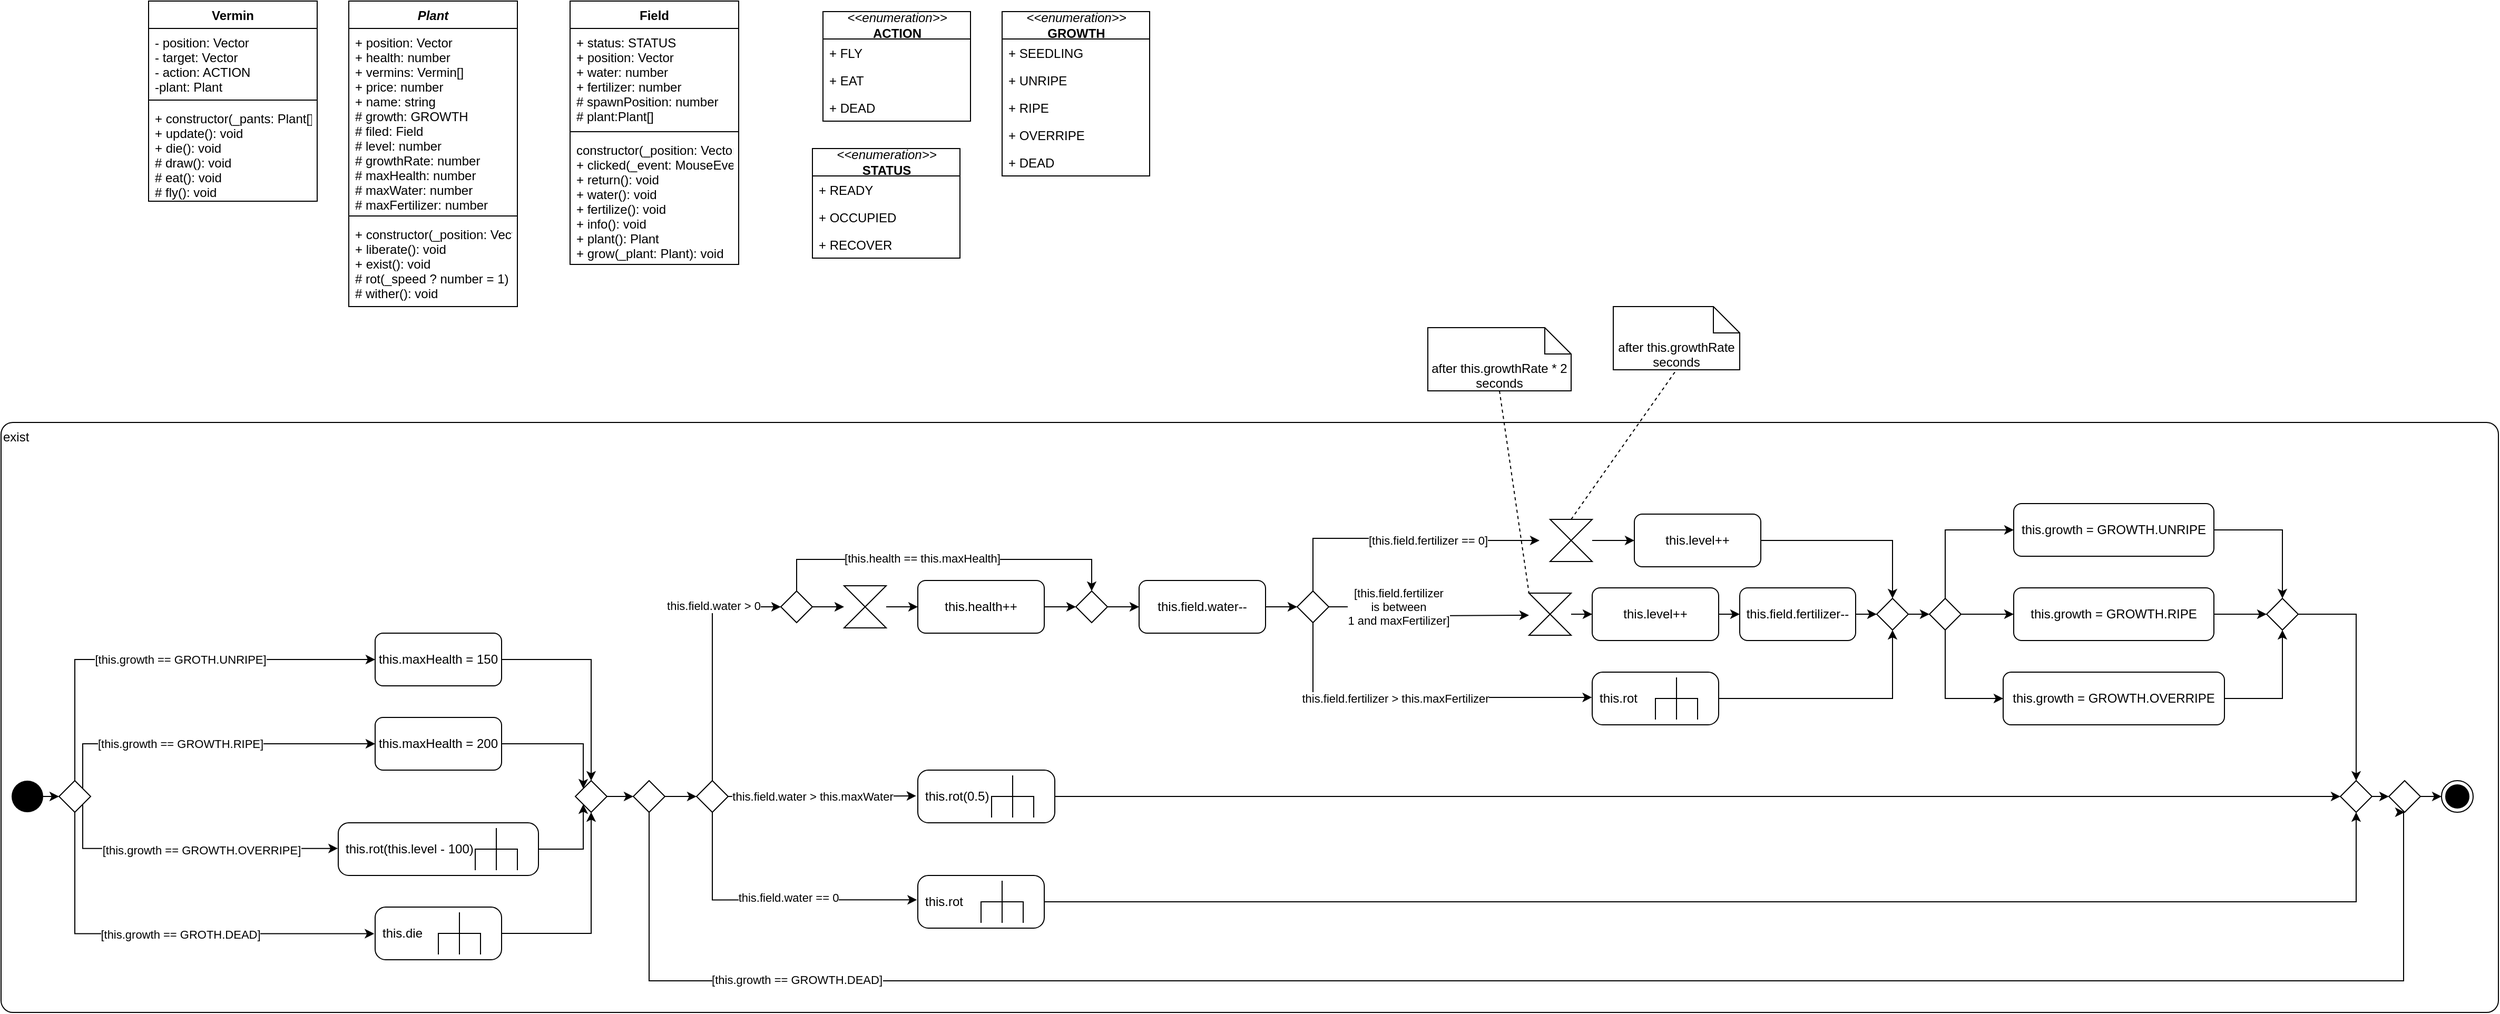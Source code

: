 <mxfile version="20.0.4" type="github">
  <diagram id="IOWlBg4PVeYaBK9nSRcO" name="Page-1">
    <mxGraphModel dx="1729" dy="970" grid="1" gridSize="10" guides="1" tooltips="1" connect="1" arrows="1" fold="1" page="1" pageScale="1" pageWidth="1169" pageHeight="1654" math="0" shadow="0">
      <root>
        <mxCell id="0" />
        <mxCell id="1" parent="0" />
        <mxCell id="FBg79oT1Klj4Wz8EOWci-1" value="Vermin" style="swimlane;fontStyle=1;align=center;verticalAlign=top;childLayout=stackLayout;horizontal=1;startSize=26;horizontalStack=0;resizeParent=1;resizeParentMax=0;resizeLast=0;collapsible=1;marginBottom=0;" vertex="1" parent="1">
          <mxGeometry x="170" y="220" width="160" height="190" as="geometry" />
        </mxCell>
        <mxCell id="FBg79oT1Klj4Wz8EOWci-2" value="- position: Vector&#xa;- target: Vector&#xa;- action: ACTION&#xa;-plant: Plant" style="text;strokeColor=none;fillColor=none;align=left;verticalAlign=top;spacingLeft=4;spacingRight=4;overflow=hidden;rotatable=0;points=[[0,0.5],[1,0.5]];portConstraint=eastwest;" vertex="1" parent="FBg79oT1Klj4Wz8EOWci-1">
          <mxGeometry y="26" width="160" height="64" as="geometry" />
        </mxCell>
        <mxCell id="FBg79oT1Klj4Wz8EOWci-3" value="" style="line;strokeWidth=1;fillColor=none;align=left;verticalAlign=middle;spacingTop=-1;spacingLeft=3;spacingRight=3;rotatable=0;labelPosition=right;points=[];portConstraint=eastwest;" vertex="1" parent="FBg79oT1Klj4Wz8EOWci-1">
          <mxGeometry y="90" width="160" height="8" as="geometry" />
        </mxCell>
        <mxCell id="FBg79oT1Klj4Wz8EOWci-4" value="+ constructor(_pants: Plant[])&#xa;+ update(): void&#xa;+ die(): void&#xa;# draw(): void&#xa;# eat(): void&#xa;# fly(): void" style="text;strokeColor=none;fillColor=none;align=left;verticalAlign=top;spacingLeft=4;spacingRight=4;overflow=hidden;rotatable=0;points=[[0,0.5],[1,0.5]];portConstraint=eastwest;" vertex="1" parent="FBg79oT1Klj4Wz8EOWci-1">
          <mxGeometry y="98" width="160" height="92" as="geometry" />
        </mxCell>
        <mxCell id="FBg79oT1Klj4Wz8EOWci-5" value="Plant" style="swimlane;fontStyle=3;align=center;verticalAlign=top;childLayout=stackLayout;horizontal=1;startSize=26;horizontalStack=0;resizeParent=1;resizeParentMax=0;resizeLast=0;collapsible=1;marginBottom=0;" vertex="1" parent="1">
          <mxGeometry x="360" y="220" width="160" height="290" as="geometry" />
        </mxCell>
        <mxCell id="FBg79oT1Klj4Wz8EOWci-6" value="+ position: Vector&#xa;+ health: number&#xa;+ vermins: Vermin[]&#xa;+ price: number&#xa;+ name: string&#xa;# growth: GROWTH&#xa;# filed: Field&#xa;# level: number&#xa;# growthRate: number&#xa;# maxHealth: number&#xa;# maxWater: number&#xa;# maxFertilizer: number" style="text;strokeColor=none;fillColor=none;align=left;verticalAlign=top;spacingLeft=4;spacingRight=4;overflow=hidden;rotatable=0;points=[[0,0.5],[1,0.5]];portConstraint=eastwest;" vertex="1" parent="FBg79oT1Klj4Wz8EOWci-5">
          <mxGeometry y="26" width="160" height="174" as="geometry" />
        </mxCell>
        <mxCell id="FBg79oT1Klj4Wz8EOWci-7" value="" style="line;strokeWidth=1;fillColor=none;align=left;verticalAlign=middle;spacingTop=-1;spacingLeft=3;spacingRight=3;rotatable=0;labelPosition=right;points=[];portConstraint=eastwest;" vertex="1" parent="FBg79oT1Klj4Wz8EOWci-5">
          <mxGeometry y="200" width="160" height="8" as="geometry" />
        </mxCell>
        <mxCell id="FBg79oT1Klj4Wz8EOWci-8" value="+ constructor(_position: Vector)&#xa;+ liberate(): void&#xa;+ exist(): void&#xa;# rot(_speed ? number = 1)&#xa;# wither(): void" style="text;strokeColor=none;fillColor=none;align=left;verticalAlign=top;spacingLeft=4;spacingRight=4;overflow=hidden;rotatable=0;points=[[0,0.5],[1,0.5]];portConstraint=eastwest;" vertex="1" parent="FBg79oT1Klj4Wz8EOWci-5">
          <mxGeometry y="208" width="160" height="82" as="geometry" />
        </mxCell>
        <mxCell id="FBg79oT1Klj4Wz8EOWci-9" value="Field" style="swimlane;fontStyle=1;align=center;verticalAlign=top;childLayout=stackLayout;horizontal=1;startSize=26;horizontalStack=0;resizeParent=1;resizeParentMax=0;resizeLast=0;collapsible=1;marginBottom=0;" vertex="1" parent="1">
          <mxGeometry x="570" y="220" width="160" height="250" as="geometry" />
        </mxCell>
        <mxCell id="FBg79oT1Klj4Wz8EOWci-10" value="+ status: STATUS&#xa;+ position: Vector&#xa;+ water: number&#xa;+ fertilizer: number&#xa;# spawnPosition: number&#xa;# plant:Plant[]" style="text;strokeColor=none;fillColor=none;align=left;verticalAlign=top;spacingLeft=4;spacingRight=4;overflow=hidden;rotatable=0;points=[[0,0.5],[1,0.5]];portConstraint=eastwest;" vertex="1" parent="FBg79oT1Klj4Wz8EOWci-9">
          <mxGeometry y="26" width="160" height="94" as="geometry" />
        </mxCell>
        <mxCell id="FBg79oT1Klj4Wz8EOWci-11" value="" style="line;strokeWidth=1;fillColor=none;align=left;verticalAlign=middle;spacingTop=-1;spacingLeft=3;spacingRight=3;rotatable=0;labelPosition=right;points=[];portConstraint=eastwest;" vertex="1" parent="FBg79oT1Klj4Wz8EOWci-9">
          <mxGeometry y="120" width="160" height="8" as="geometry" />
        </mxCell>
        <mxCell id="FBg79oT1Klj4Wz8EOWci-12" value="constructor(_position: Vector)&#xa;+ clicked(_event: MouseEvent)&#xa;+ return(): void&#xa;+ water(): void&#xa;+ fertilize(): void&#xa;+ info(): void&#xa;+ plant(): Plant&#xa;+ grow(_plant: Plant): void" style="text;strokeColor=none;fillColor=none;align=left;verticalAlign=top;spacingLeft=4;spacingRight=4;overflow=hidden;rotatable=0;points=[[0,0.5],[1,0.5]];portConstraint=eastwest;" vertex="1" parent="FBg79oT1Klj4Wz8EOWci-9">
          <mxGeometry y="128" width="160" height="122" as="geometry" />
        </mxCell>
        <mxCell id="FBg79oT1Klj4Wz8EOWci-13" value="&lt;i&gt;&amp;lt;&amp;lt;enumeration&amp;gt;&amp;gt;&lt;/i&gt;&lt;br&gt;&lt;b&gt;ACTION&lt;/b&gt;" style="swimlane;fontStyle=0;childLayout=stackLayout;horizontal=1;startSize=26;fillColor=none;horizontalStack=0;resizeParent=1;resizeParentMax=0;resizeLast=0;collapsible=1;marginBottom=0;html=1;" vertex="1" parent="1">
          <mxGeometry x="810" y="230" width="140" height="104" as="geometry" />
        </mxCell>
        <mxCell id="FBg79oT1Klj4Wz8EOWci-14" value="+ FLY" style="text;strokeColor=none;fillColor=none;align=left;verticalAlign=top;spacingLeft=4;spacingRight=4;overflow=hidden;rotatable=0;points=[[0,0.5],[1,0.5]];portConstraint=eastwest;" vertex="1" parent="FBg79oT1Klj4Wz8EOWci-13">
          <mxGeometry y="26" width="140" height="26" as="geometry" />
        </mxCell>
        <mxCell id="FBg79oT1Klj4Wz8EOWci-15" value="+ EAT" style="text;strokeColor=none;fillColor=none;align=left;verticalAlign=top;spacingLeft=4;spacingRight=4;overflow=hidden;rotatable=0;points=[[0,0.5],[1,0.5]];portConstraint=eastwest;" vertex="1" parent="FBg79oT1Klj4Wz8EOWci-13">
          <mxGeometry y="52" width="140" height="26" as="geometry" />
        </mxCell>
        <mxCell id="FBg79oT1Klj4Wz8EOWci-16" value="+ DEAD" style="text;strokeColor=none;fillColor=none;align=left;verticalAlign=top;spacingLeft=4;spacingRight=4;overflow=hidden;rotatable=0;points=[[0,0.5],[1,0.5]];portConstraint=eastwest;" vertex="1" parent="FBg79oT1Klj4Wz8EOWci-13">
          <mxGeometry y="78" width="140" height="26" as="geometry" />
        </mxCell>
        <mxCell id="FBg79oT1Klj4Wz8EOWci-17" value="&lt;i&gt;&amp;lt;&amp;lt;enumeration&amp;gt;&amp;gt;&lt;/i&gt;&lt;br&gt;&lt;b&gt;STATUS&lt;/b&gt;" style="swimlane;fontStyle=0;childLayout=stackLayout;horizontal=1;startSize=26;fillColor=none;horizontalStack=0;resizeParent=1;resizeParentMax=0;resizeLast=0;collapsible=1;marginBottom=0;html=1;" vertex="1" parent="1">
          <mxGeometry x="800" y="360" width="140" height="104" as="geometry" />
        </mxCell>
        <mxCell id="FBg79oT1Klj4Wz8EOWci-18" value="+ READY" style="text;strokeColor=none;fillColor=none;align=left;verticalAlign=top;spacingLeft=4;spacingRight=4;overflow=hidden;rotatable=0;points=[[0,0.5],[1,0.5]];portConstraint=eastwest;" vertex="1" parent="FBg79oT1Klj4Wz8EOWci-17">
          <mxGeometry y="26" width="140" height="26" as="geometry" />
        </mxCell>
        <mxCell id="FBg79oT1Klj4Wz8EOWci-19" value="+ OCCUPIED" style="text;strokeColor=none;fillColor=none;align=left;verticalAlign=top;spacingLeft=4;spacingRight=4;overflow=hidden;rotatable=0;points=[[0,0.5],[1,0.5]];portConstraint=eastwest;" vertex="1" parent="FBg79oT1Klj4Wz8EOWci-17">
          <mxGeometry y="52" width="140" height="26" as="geometry" />
        </mxCell>
        <mxCell id="FBg79oT1Klj4Wz8EOWci-20" value="+ RECOVER" style="text;strokeColor=none;fillColor=none;align=left;verticalAlign=top;spacingLeft=4;spacingRight=4;overflow=hidden;rotatable=0;points=[[0,0.5],[1,0.5]];portConstraint=eastwest;" vertex="1" parent="FBg79oT1Klj4Wz8EOWci-17">
          <mxGeometry y="78" width="140" height="26" as="geometry" />
        </mxCell>
        <mxCell id="FBg79oT1Klj4Wz8EOWci-21" value="&lt;i&gt;&amp;lt;&amp;lt;enumeration&amp;gt;&amp;gt;&lt;/i&gt;&lt;br&gt;&lt;b&gt;GROWTH&lt;/b&gt;" style="swimlane;fontStyle=0;childLayout=stackLayout;horizontal=1;startSize=26;fillColor=none;horizontalStack=0;resizeParent=1;resizeParentMax=0;resizeLast=0;collapsible=1;marginBottom=0;html=1;" vertex="1" parent="1">
          <mxGeometry x="980" y="230" width="140" height="156" as="geometry" />
        </mxCell>
        <mxCell id="FBg79oT1Klj4Wz8EOWci-22" value="+ SEEDLING" style="text;strokeColor=none;fillColor=none;align=left;verticalAlign=top;spacingLeft=4;spacingRight=4;overflow=hidden;rotatable=0;points=[[0,0.5],[1,0.5]];portConstraint=eastwest;" vertex="1" parent="FBg79oT1Klj4Wz8EOWci-21">
          <mxGeometry y="26" width="140" height="26" as="geometry" />
        </mxCell>
        <mxCell id="FBg79oT1Klj4Wz8EOWci-23" value="+ UNRIPE" style="text;strokeColor=none;fillColor=none;align=left;verticalAlign=top;spacingLeft=4;spacingRight=4;overflow=hidden;rotatable=0;points=[[0,0.5],[1,0.5]];portConstraint=eastwest;" vertex="1" parent="FBg79oT1Klj4Wz8EOWci-21">
          <mxGeometry y="52" width="140" height="26" as="geometry" />
        </mxCell>
        <mxCell id="FBg79oT1Klj4Wz8EOWci-24" value="+ RIPE" style="text;strokeColor=none;fillColor=none;align=left;verticalAlign=top;spacingLeft=4;spacingRight=4;overflow=hidden;rotatable=0;points=[[0,0.5],[1,0.5]];portConstraint=eastwest;" vertex="1" parent="FBg79oT1Klj4Wz8EOWci-21">
          <mxGeometry y="78" width="140" height="26" as="geometry" />
        </mxCell>
        <mxCell id="FBg79oT1Klj4Wz8EOWci-25" value="+ OVERRIPE" style="text;strokeColor=none;fillColor=none;align=left;verticalAlign=top;spacingLeft=4;spacingRight=4;overflow=hidden;rotatable=0;points=[[0,0.5],[1,0.5]];portConstraint=eastwest;" vertex="1" parent="FBg79oT1Klj4Wz8EOWci-21">
          <mxGeometry y="104" width="140" height="26" as="geometry" />
        </mxCell>
        <mxCell id="FBg79oT1Klj4Wz8EOWci-26" value="+ DEAD" style="text;strokeColor=none;fillColor=none;align=left;verticalAlign=top;spacingLeft=4;spacingRight=4;overflow=hidden;rotatable=0;points=[[0,0.5],[1,0.5]];portConstraint=eastwest;" vertex="1" parent="FBg79oT1Klj4Wz8EOWci-21">
          <mxGeometry y="130" width="140" height="26" as="geometry" />
        </mxCell>
        <mxCell id="FBg79oT1Klj4Wz8EOWci-27" value="exist" style="rounded=1;whiteSpace=wrap;html=1;align=left;verticalAlign=top;arcSize=2;" vertex="1" parent="1">
          <mxGeometry x="30" y="620" width="2370" height="560" as="geometry" />
        </mxCell>
        <mxCell id="FBg79oT1Klj4Wz8EOWci-85" style="edgeStyle=orthogonalEdgeStyle;rounded=0;orthogonalLoop=1;jettySize=auto;html=1;exitX=0.5;exitY=0;exitDx=0;exitDy=0;entryX=0;entryY=0.5;entryDx=0;entryDy=0;" edge="1" parent="1" source="FBg79oT1Klj4Wz8EOWci-28" target="FBg79oT1Klj4Wz8EOWci-29">
          <mxGeometry relative="1" as="geometry" />
        </mxCell>
        <mxCell id="FBg79oT1Klj4Wz8EOWci-125" value="[this.growth == GROTH.UNRIPE]" style="edgeLabel;html=1;align=center;verticalAlign=middle;resizable=0;points=[];" vertex="1" connectable="0" parent="FBg79oT1Klj4Wz8EOWci-85">
          <mxGeometry x="0.071" y="2" relative="1" as="geometry">
            <mxPoint x="1" y="2" as="offset" />
          </mxGeometry>
        </mxCell>
        <mxCell id="FBg79oT1Klj4Wz8EOWci-86" style="edgeStyle=orthogonalEdgeStyle;rounded=0;orthogonalLoop=1;jettySize=auto;html=1;exitX=1;exitY=0;exitDx=0;exitDy=0;entryX=0;entryY=0.5;entryDx=0;entryDy=0;" edge="1" parent="1" source="FBg79oT1Klj4Wz8EOWci-28" target="FBg79oT1Klj4Wz8EOWci-30">
          <mxGeometry relative="1" as="geometry">
            <Array as="points">
              <mxPoint x="108" y="925" />
            </Array>
          </mxGeometry>
        </mxCell>
        <mxCell id="FBg79oT1Klj4Wz8EOWci-129" value="[this.growth == GROWTH.RIPE]" style="edgeLabel;html=1;align=center;verticalAlign=middle;resizable=0;points=[];" vertex="1" connectable="0" parent="FBg79oT1Klj4Wz8EOWci-86">
          <mxGeometry x="-0.294" y="-2" relative="1" as="geometry">
            <mxPoint x="22" y="-2" as="offset" />
          </mxGeometry>
        </mxCell>
        <mxCell id="FBg79oT1Klj4Wz8EOWci-87" style="edgeStyle=orthogonalEdgeStyle;rounded=0;orthogonalLoop=1;jettySize=auto;html=1;exitX=0.5;exitY=1;exitDx=0;exitDy=0;entryX=-0.007;entryY=0.506;entryDx=0;entryDy=0;entryPerimeter=0;" edge="1" parent="1" source="FBg79oT1Klj4Wz8EOWci-28" target="FBg79oT1Klj4Wz8EOWci-32">
          <mxGeometry relative="1" as="geometry" />
        </mxCell>
        <mxCell id="FBg79oT1Klj4Wz8EOWci-127" value="[this.growth == GROTH.DEAD]" style="edgeLabel;html=1;align=center;verticalAlign=middle;resizable=0;points=[];" vertex="1" connectable="0" parent="FBg79oT1Klj4Wz8EOWci-87">
          <mxGeometry x="0.271" y="2" relative="1" as="geometry">
            <mxPoint x="-39" y="2" as="offset" />
          </mxGeometry>
        </mxCell>
        <mxCell id="FBg79oT1Klj4Wz8EOWci-88" style="edgeStyle=orthogonalEdgeStyle;rounded=0;orthogonalLoop=1;jettySize=auto;html=1;exitX=1;exitY=1;exitDx=0;exitDy=0;entryX=-0.002;entryY=0.487;entryDx=0;entryDy=0;entryPerimeter=0;" edge="1" parent="1" source="FBg79oT1Klj4Wz8EOWci-28" target="FBg79oT1Klj4Wz8EOWci-31">
          <mxGeometry relative="1" as="geometry">
            <Array as="points">
              <mxPoint x="108" y="1024" />
            </Array>
          </mxGeometry>
        </mxCell>
        <mxCell id="FBg79oT1Klj4Wz8EOWci-128" value="[this.growth == GROWTH.OVERRIPE]" style="edgeLabel;html=1;align=center;verticalAlign=middle;resizable=0;points=[];" vertex="1" connectable="0" parent="FBg79oT1Klj4Wz8EOWci-88">
          <mxGeometry x="0.119" relative="1" as="geometry">
            <mxPoint x="-5" y="1" as="offset" />
          </mxGeometry>
        </mxCell>
        <mxCell id="FBg79oT1Klj4Wz8EOWci-28" value="" style="rhombus;whiteSpace=wrap;html=1;" vertex="1" parent="1">
          <mxGeometry x="85" y="960" width="30" height="30" as="geometry" />
        </mxCell>
        <mxCell id="FBg79oT1Klj4Wz8EOWci-89" style="edgeStyle=orthogonalEdgeStyle;rounded=0;orthogonalLoop=1;jettySize=auto;html=1;exitX=1;exitY=0.5;exitDx=0;exitDy=0;entryX=0.5;entryY=0;entryDx=0;entryDy=0;" edge="1" parent="1" source="FBg79oT1Klj4Wz8EOWci-29" target="FBg79oT1Klj4Wz8EOWci-34">
          <mxGeometry relative="1" as="geometry" />
        </mxCell>
        <mxCell id="FBg79oT1Klj4Wz8EOWci-29" value="this.maxHealth = 150" style="rounded=1;whiteSpace=wrap;html=1;" vertex="1" parent="1">
          <mxGeometry x="385.0" y="820" width="120" height="50" as="geometry" />
        </mxCell>
        <mxCell id="FBg79oT1Klj4Wz8EOWci-91" style="edgeStyle=orthogonalEdgeStyle;rounded=0;orthogonalLoop=1;jettySize=auto;html=1;exitX=1;exitY=0.5;exitDx=0;exitDy=0;entryX=0;entryY=0;entryDx=0;entryDy=0;" edge="1" parent="1" source="FBg79oT1Klj4Wz8EOWci-30" target="FBg79oT1Klj4Wz8EOWci-34">
          <mxGeometry relative="1" as="geometry" />
        </mxCell>
        <mxCell id="FBg79oT1Klj4Wz8EOWci-30" value="this.maxHealth = 200" style="rounded=1;whiteSpace=wrap;html=1;" vertex="1" parent="1">
          <mxGeometry x="385.0" y="900" width="120" height="50" as="geometry" />
        </mxCell>
        <mxCell id="FBg79oT1Klj4Wz8EOWci-92" style="edgeStyle=orthogonalEdgeStyle;rounded=0;orthogonalLoop=1;jettySize=auto;html=1;entryX=0;entryY=1;entryDx=0;entryDy=0;" edge="1" parent="1" source="FBg79oT1Klj4Wz8EOWci-31" target="FBg79oT1Klj4Wz8EOWci-34">
          <mxGeometry relative="1" as="geometry" />
        </mxCell>
        <mxCell id="FBg79oT1Klj4Wz8EOWci-31" value="this.rot(this.level - 100)" style="shape=mxgraph.uml25.behaviorAction;html=1;rounded=1;absoluteArcSize=1;arcSize=10;align=left;spacingLeft=5;" vertex="1" parent="1">
          <mxGeometry x="350.0" y="1000" width="190" height="50" as="geometry" />
        </mxCell>
        <mxCell id="FBg79oT1Klj4Wz8EOWci-93" style="edgeStyle=orthogonalEdgeStyle;rounded=0;orthogonalLoop=1;jettySize=auto;html=1;entryX=0.5;entryY=1;entryDx=0;entryDy=0;" edge="1" parent="1" source="FBg79oT1Klj4Wz8EOWci-32" target="FBg79oT1Klj4Wz8EOWci-34">
          <mxGeometry relative="1" as="geometry" />
        </mxCell>
        <mxCell id="FBg79oT1Klj4Wz8EOWci-32" value="this.die" style="shape=mxgraph.uml25.behaviorAction;html=1;rounded=1;absoluteArcSize=1;arcSize=10;align=left;spacingLeft=5;" vertex="1" parent="1">
          <mxGeometry x="385.0" y="1080" width="120" height="50" as="geometry" />
        </mxCell>
        <mxCell id="FBg79oT1Klj4Wz8EOWci-132" style="edgeStyle=orthogonalEdgeStyle;rounded=0;orthogonalLoop=1;jettySize=auto;html=1;exitX=1;exitY=0.5;exitDx=0;exitDy=0;entryX=0;entryY=0.5;entryDx=0;entryDy=0;" edge="1" parent="1" source="FBg79oT1Klj4Wz8EOWci-34" target="FBg79oT1Klj4Wz8EOWci-131">
          <mxGeometry relative="1" as="geometry" />
        </mxCell>
        <mxCell id="FBg79oT1Klj4Wz8EOWci-34" value="" style="rhombus;whiteSpace=wrap;html=1;" vertex="1" parent="1">
          <mxGeometry x="575.0" y="960" width="30" height="30" as="geometry" />
        </mxCell>
        <mxCell id="FBg79oT1Klj4Wz8EOWci-95" style="edgeStyle=orthogonalEdgeStyle;rounded=0;orthogonalLoop=1;jettySize=auto;html=1;exitX=0.5;exitY=0;exitDx=0;exitDy=0;entryX=0;entryY=0.5;entryDx=0;entryDy=0;" edge="1" parent="1" source="FBg79oT1Klj4Wz8EOWci-35" target="FBg79oT1Klj4Wz8EOWci-36">
          <mxGeometry relative="1" as="geometry" />
        </mxCell>
        <mxCell id="FBg79oT1Klj4Wz8EOWci-155" value="this.field.water &amp;gt; 0" style="edgeLabel;html=1;align=center;verticalAlign=middle;resizable=0;points=[];" vertex="1" connectable="0" parent="FBg79oT1Klj4Wz8EOWci-95">
          <mxGeometry x="0.438" y="1" relative="1" as="geometry">
            <mxPoint as="offset" />
          </mxGeometry>
        </mxCell>
        <mxCell id="FBg79oT1Klj4Wz8EOWci-97" style="edgeStyle=orthogonalEdgeStyle;rounded=0;orthogonalLoop=1;jettySize=auto;html=1;exitX=1;exitY=0.5;exitDx=0;exitDy=0;entryX=-0.012;entryY=0.489;entryDx=0;entryDy=0;entryPerimeter=0;" edge="1" parent="1" source="FBg79oT1Klj4Wz8EOWci-35" target="FBg79oT1Klj4Wz8EOWci-53">
          <mxGeometry relative="1" as="geometry" />
        </mxCell>
        <mxCell id="FBg79oT1Klj4Wz8EOWci-154" value="this.field.water &amp;gt; this.maxWater" style="edgeLabel;html=1;align=center;verticalAlign=middle;resizable=0;points=[];" vertex="1" connectable="0" parent="FBg79oT1Klj4Wz8EOWci-97">
          <mxGeometry x="-0.775" relative="1" as="geometry">
            <mxPoint x="60" as="offset" />
          </mxGeometry>
        </mxCell>
        <mxCell id="FBg79oT1Klj4Wz8EOWci-99" style="edgeStyle=orthogonalEdgeStyle;rounded=0;orthogonalLoop=1;jettySize=auto;html=1;exitX=0.5;exitY=1;exitDx=0;exitDy=0;entryX=-0.007;entryY=0.463;entryDx=0;entryDy=0;entryPerimeter=0;" edge="1" parent="1" source="FBg79oT1Klj4Wz8EOWci-35" target="FBg79oT1Klj4Wz8EOWci-54">
          <mxGeometry relative="1" as="geometry" />
        </mxCell>
        <mxCell id="FBg79oT1Klj4Wz8EOWci-153" value="this.field.water == 0" style="edgeLabel;html=1;align=center;verticalAlign=middle;resizable=0;points=[];" vertex="1" connectable="0" parent="FBg79oT1Klj4Wz8EOWci-99">
          <mxGeometry x="0.114" y="2" relative="1" as="geometry">
            <mxPoint as="offset" />
          </mxGeometry>
        </mxCell>
        <mxCell id="FBg79oT1Klj4Wz8EOWci-35" value="" style="rhombus;whiteSpace=wrap;html=1;" vertex="1" parent="1">
          <mxGeometry x="690.0" y="960" width="30" height="30" as="geometry" />
        </mxCell>
        <mxCell id="FBg79oT1Klj4Wz8EOWci-130" style="edgeStyle=orthogonalEdgeStyle;rounded=0;orthogonalLoop=1;jettySize=auto;html=1;exitX=0.5;exitY=0;exitDx=0;exitDy=0;entryX=0.5;entryY=0;entryDx=0;entryDy=0;" edge="1" parent="1" source="FBg79oT1Klj4Wz8EOWci-36" target="FBg79oT1Klj4Wz8EOWci-39">
          <mxGeometry relative="1" as="geometry">
            <Array as="points">
              <mxPoint x="785" y="750" />
              <mxPoint x="1065" y="750" />
            </Array>
          </mxGeometry>
        </mxCell>
        <mxCell id="FBg79oT1Klj4Wz8EOWci-140" value="[this.health == this.maxHealth]" style="edgeLabel;html=1;align=center;verticalAlign=middle;resizable=0;points=[];" vertex="1" connectable="0" parent="FBg79oT1Klj4Wz8EOWci-130">
          <mxGeometry x="-0.124" y="1" relative="1" as="geometry">
            <mxPoint as="offset" />
          </mxGeometry>
        </mxCell>
        <mxCell id="FBg79oT1Klj4Wz8EOWci-36" value="" style="rhombus;whiteSpace=wrap;html=1;" vertex="1" parent="1">
          <mxGeometry x="770.0" y="780" width="30" height="30" as="geometry" />
        </mxCell>
        <mxCell id="FBg79oT1Klj4Wz8EOWci-69" style="edgeStyle=orthogonalEdgeStyle;rounded=0;orthogonalLoop=1;jettySize=auto;html=1;exitX=1;exitY=0.5;exitDx=0;exitDy=0;entryX=0;entryY=0.5;entryDx=0;entryDy=0;" edge="1" parent="1" source="FBg79oT1Klj4Wz8EOWci-37" target="FBg79oT1Klj4Wz8EOWci-38">
          <mxGeometry relative="1" as="geometry" />
        </mxCell>
        <mxCell id="FBg79oT1Klj4Wz8EOWci-37" value="" style="shape=collate;whiteSpace=wrap;html=1;" vertex="1" parent="1">
          <mxGeometry x="830.0" y="775" width="40" height="40" as="geometry" />
        </mxCell>
        <mxCell id="FBg79oT1Klj4Wz8EOWci-70" style="edgeStyle=orthogonalEdgeStyle;rounded=0;orthogonalLoop=1;jettySize=auto;html=1;exitX=1;exitY=0.5;exitDx=0;exitDy=0;entryX=0;entryY=0.5;entryDx=0;entryDy=0;" edge="1" parent="1" source="FBg79oT1Klj4Wz8EOWci-38" target="FBg79oT1Klj4Wz8EOWci-39">
          <mxGeometry relative="1" as="geometry" />
        </mxCell>
        <mxCell id="FBg79oT1Klj4Wz8EOWci-38" value="this.health++" style="rounded=1;whiteSpace=wrap;html=1;" vertex="1" parent="1">
          <mxGeometry x="900.0" y="770" width="120" height="50" as="geometry" />
        </mxCell>
        <mxCell id="FBg79oT1Klj4Wz8EOWci-71" style="edgeStyle=orthogonalEdgeStyle;rounded=0;orthogonalLoop=1;jettySize=auto;html=1;exitX=1;exitY=0.5;exitDx=0;exitDy=0;entryX=0;entryY=0.5;entryDx=0;entryDy=0;" edge="1" parent="1" source="FBg79oT1Klj4Wz8EOWci-39" target="FBg79oT1Klj4Wz8EOWci-40">
          <mxGeometry relative="1" as="geometry" />
        </mxCell>
        <mxCell id="FBg79oT1Klj4Wz8EOWci-39" value="" style="rhombus;whiteSpace=wrap;html=1;" vertex="1" parent="1">
          <mxGeometry x="1050" y="780" width="30" height="30" as="geometry" />
        </mxCell>
        <mxCell id="FBg79oT1Klj4Wz8EOWci-72" style="edgeStyle=orthogonalEdgeStyle;rounded=0;orthogonalLoop=1;jettySize=auto;html=1;exitX=1;exitY=0.5;exitDx=0;exitDy=0;entryX=0;entryY=0.5;entryDx=0;entryDy=0;" edge="1" parent="1" source="FBg79oT1Klj4Wz8EOWci-40" target="FBg79oT1Klj4Wz8EOWci-41">
          <mxGeometry relative="1" as="geometry" />
        </mxCell>
        <mxCell id="FBg79oT1Klj4Wz8EOWci-40" value="this.field.water--" style="rounded=1;whiteSpace=wrap;html=1;" vertex="1" parent="1">
          <mxGeometry x="1110" y="770" width="120" height="50" as="geometry" />
        </mxCell>
        <mxCell id="FBg79oT1Klj4Wz8EOWci-100" style="edgeStyle=orthogonalEdgeStyle;rounded=0;orthogonalLoop=1;jettySize=auto;html=1;exitX=0.5;exitY=0;exitDx=0;exitDy=0;" edge="1" parent="1" source="FBg79oT1Klj4Wz8EOWci-41">
          <mxGeometry relative="1" as="geometry">
            <mxPoint x="1490" y="732" as="targetPoint" />
            <Array as="points">
              <mxPoint x="1275" y="730" />
              <mxPoint x="1410" y="730" />
              <mxPoint x="1410" y="732" />
            </Array>
          </mxGeometry>
        </mxCell>
        <mxCell id="FBg79oT1Klj4Wz8EOWci-142" value="[this.field.fertilizer == 0]" style="edgeLabel;html=1;align=center;verticalAlign=middle;resizable=0;points=[];" vertex="1" connectable="0" parent="FBg79oT1Klj4Wz8EOWci-100">
          <mxGeometry x="0.587" y="1" relative="1" as="geometry">
            <mxPoint x="-51" y="1" as="offset" />
          </mxGeometry>
        </mxCell>
        <mxCell id="FBg79oT1Klj4Wz8EOWci-106" style="edgeStyle=orthogonalEdgeStyle;rounded=0;orthogonalLoop=1;jettySize=auto;html=1;exitX=0.5;exitY=1;exitDx=0;exitDy=0;entryX=-0.002;entryY=0.479;entryDx=0;entryDy=0;entryPerimeter=0;" edge="1" parent="1" source="FBg79oT1Klj4Wz8EOWci-41" target="FBg79oT1Klj4Wz8EOWci-45">
          <mxGeometry relative="1" as="geometry" />
        </mxCell>
        <mxCell id="FBg79oT1Klj4Wz8EOWci-151" value="this.field.fertilizer &amp;gt; this.maxFertilizer" style="edgeLabel;html=1;align=center;verticalAlign=middle;resizable=0;points=[];" vertex="1" connectable="0" parent="FBg79oT1Klj4Wz8EOWci-106">
          <mxGeometry x="-0.336" y="1" relative="1" as="geometry">
            <mxPoint x="37" y="2" as="offset" />
          </mxGeometry>
        </mxCell>
        <mxCell id="FBg79oT1Klj4Wz8EOWci-145" style="edgeStyle=orthogonalEdgeStyle;rounded=0;orthogonalLoop=1;jettySize=auto;html=1;exitX=1;exitY=0.5;exitDx=0;exitDy=0;" edge="1" parent="1" source="FBg79oT1Klj4Wz8EOWci-41">
          <mxGeometry relative="1" as="geometry">
            <mxPoint x="1480" y="803" as="targetPoint" />
          </mxGeometry>
        </mxCell>
        <mxCell id="FBg79oT1Klj4Wz8EOWci-150" value="[this.field.fertilizer&lt;br&gt;is between&lt;br&gt;1 and maxFertilizer]" style="edgeLabel;html=1;align=center;verticalAlign=middle;resizable=0;points=[];" vertex="1" connectable="0" parent="FBg79oT1Klj4Wz8EOWci-145">
          <mxGeometry x="-0.8" y="-3" relative="1" as="geometry">
            <mxPoint x="46" y="-3" as="offset" />
          </mxGeometry>
        </mxCell>
        <mxCell id="FBg79oT1Klj4Wz8EOWci-41" value="" style="rhombus;whiteSpace=wrap;html=1;" vertex="1" parent="1">
          <mxGeometry x="1260" y="780" width="30" height="30" as="geometry" />
        </mxCell>
        <mxCell id="FBg79oT1Klj4Wz8EOWci-107" style="edgeStyle=orthogonalEdgeStyle;rounded=0;orthogonalLoop=1;jettySize=auto;html=1;exitX=1;exitY=0.5;exitDx=0;exitDy=0;entryX=0.5;entryY=0;entryDx=0;entryDy=0;" edge="1" parent="1" source="FBg79oT1Klj4Wz8EOWci-42" target="FBg79oT1Klj4Wz8EOWci-47">
          <mxGeometry relative="1" as="geometry" />
        </mxCell>
        <mxCell id="FBg79oT1Klj4Wz8EOWci-42" value="this.level++" style="rounded=1;whiteSpace=wrap;html=1;" vertex="1" parent="1">
          <mxGeometry x="1580" y="707" width="120" height="50" as="geometry" />
        </mxCell>
        <mxCell id="FBg79oT1Klj4Wz8EOWci-146" style="edgeStyle=orthogonalEdgeStyle;rounded=0;orthogonalLoop=1;jettySize=auto;html=1;exitX=1;exitY=0.5;exitDx=0;exitDy=0;entryX=0;entryY=0.5;entryDx=0;entryDy=0;" edge="1" parent="1" source="FBg79oT1Klj4Wz8EOWci-43" target="FBg79oT1Klj4Wz8EOWci-44">
          <mxGeometry relative="1" as="geometry" />
        </mxCell>
        <mxCell id="FBg79oT1Klj4Wz8EOWci-43" value="this.level++" style="rounded=1;whiteSpace=wrap;html=1;" vertex="1" parent="1">
          <mxGeometry x="1540" y="777" width="120" height="50" as="geometry" />
        </mxCell>
        <mxCell id="FBg79oT1Klj4Wz8EOWci-149" style="edgeStyle=orthogonalEdgeStyle;rounded=0;orthogonalLoop=1;jettySize=auto;html=1;exitX=1;exitY=0.5;exitDx=0;exitDy=0;entryX=0;entryY=0.5;entryDx=0;entryDy=0;" edge="1" parent="1" source="FBg79oT1Klj4Wz8EOWci-44" target="FBg79oT1Klj4Wz8EOWci-47">
          <mxGeometry relative="1" as="geometry" />
        </mxCell>
        <mxCell id="FBg79oT1Klj4Wz8EOWci-44" value="this.field.fertilizer--" style="rounded=1;whiteSpace=wrap;html=1;" vertex="1" parent="1">
          <mxGeometry x="1680" y="777" width="110" height="50" as="geometry" />
        </mxCell>
        <mxCell id="FBg79oT1Klj4Wz8EOWci-112" style="edgeStyle=orthogonalEdgeStyle;rounded=0;orthogonalLoop=1;jettySize=auto;html=1;entryX=0.5;entryY=1;entryDx=0;entryDy=0;" edge="1" parent="1" source="FBg79oT1Klj4Wz8EOWci-45" target="FBg79oT1Klj4Wz8EOWci-47">
          <mxGeometry relative="1" as="geometry" />
        </mxCell>
        <mxCell id="FBg79oT1Klj4Wz8EOWci-45" value="this.rot" style="shape=mxgraph.uml25.behaviorAction;html=1;rounded=1;absoluteArcSize=1;arcSize=10;align=left;spacingLeft=5;" vertex="1" parent="1">
          <mxGeometry x="1540" y="857" width="120" height="50" as="geometry" />
        </mxCell>
        <mxCell id="FBg79oT1Klj4Wz8EOWci-113" style="edgeStyle=orthogonalEdgeStyle;rounded=0;orthogonalLoop=1;jettySize=auto;html=1;exitX=1;exitY=0.5;exitDx=0;exitDy=0;entryX=0;entryY=0.5;entryDx=0;entryDy=0;startArrow=none;" edge="1" parent="1" source="FBg79oT1Klj4Wz8EOWci-47" target="FBg79oT1Klj4Wz8EOWci-48">
          <mxGeometry relative="1" as="geometry">
            <mxPoint x="1830" y="802.0" as="sourcePoint" />
          </mxGeometry>
        </mxCell>
        <mxCell id="FBg79oT1Klj4Wz8EOWci-114" style="edgeStyle=orthogonalEdgeStyle;rounded=0;orthogonalLoop=1;jettySize=auto;html=1;exitX=0.5;exitY=0;exitDx=0;exitDy=0;entryX=0;entryY=0.5;entryDx=0;entryDy=0;" edge="1" parent="1" source="FBg79oT1Klj4Wz8EOWci-48" target="FBg79oT1Klj4Wz8EOWci-49">
          <mxGeometry relative="1" as="geometry" />
        </mxCell>
        <mxCell id="FBg79oT1Klj4Wz8EOWci-115" style="edgeStyle=orthogonalEdgeStyle;rounded=0;orthogonalLoop=1;jettySize=auto;html=1;exitX=1;exitY=0.5;exitDx=0;exitDy=0;entryX=0;entryY=0.5;entryDx=0;entryDy=0;" edge="1" parent="1" source="FBg79oT1Klj4Wz8EOWci-48" target="FBg79oT1Klj4Wz8EOWci-50">
          <mxGeometry relative="1" as="geometry" />
        </mxCell>
        <mxCell id="FBg79oT1Klj4Wz8EOWci-116" style="edgeStyle=orthogonalEdgeStyle;rounded=0;orthogonalLoop=1;jettySize=auto;html=1;exitX=0.5;exitY=1;exitDx=0;exitDy=0;entryX=0;entryY=0.5;entryDx=0;entryDy=0;" edge="1" parent="1" source="FBg79oT1Klj4Wz8EOWci-48" target="FBg79oT1Klj4Wz8EOWci-51">
          <mxGeometry relative="1" as="geometry" />
        </mxCell>
        <mxCell id="FBg79oT1Klj4Wz8EOWci-48" value="" style="rhombus;whiteSpace=wrap;html=1;" vertex="1" parent="1">
          <mxGeometry x="1860" y="787" width="30" height="30" as="geometry" />
        </mxCell>
        <mxCell id="FBg79oT1Klj4Wz8EOWci-117" style="edgeStyle=orthogonalEdgeStyle;rounded=0;orthogonalLoop=1;jettySize=auto;html=1;exitX=1;exitY=0.5;exitDx=0;exitDy=0;entryX=0.5;entryY=0;entryDx=0;entryDy=0;" edge="1" parent="1" source="FBg79oT1Klj4Wz8EOWci-49" target="FBg79oT1Klj4Wz8EOWci-52">
          <mxGeometry relative="1" as="geometry" />
        </mxCell>
        <mxCell id="FBg79oT1Klj4Wz8EOWci-49" value="this.growth = GROWTH.UNRIPE" style="rounded=1;whiteSpace=wrap;html=1;" vertex="1" parent="1">
          <mxGeometry x="1940" y="697" width="190" height="50" as="geometry" />
        </mxCell>
        <mxCell id="FBg79oT1Klj4Wz8EOWci-118" style="edgeStyle=orthogonalEdgeStyle;rounded=0;orthogonalLoop=1;jettySize=auto;html=1;exitX=1;exitY=0.5;exitDx=0;exitDy=0;entryX=0;entryY=0.5;entryDx=0;entryDy=0;" edge="1" parent="1" source="FBg79oT1Klj4Wz8EOWci-50" target="FBg79oT1Klj4Wz8EOWci-52">
          <mxGeometry relative="1" as="geometry" />
        </mxCell>
        <mxCell id="FBg79oT1Klj4Wz8EOWci-50" value="this.growth = GROWTH.RIPE" style="rounded=1;whiteSpace=wrap;html=1;" vertex="1" parent="1">
          <mxGeometry x="1940" y="777" width="190" height="50" as="geometry" />
        </mxCell>
        <mxCell id="FBg79oT1Klj4Wz8EOWci-119" style="edgeStyle=orthogonalEdgeStyle;rounded=0;orthogonalLoop=1;jettySize=auto;html=1;exitX=1;exitY=0.5;exitDx=0;exitDy=0;entryX=0.5;entryY=1;entryDx=0;entryDy=0;" edge="1" parent="1" source="FBg79oT1Klj4Wz8EOWci-51" target="FBg79oT1Klj4Wz8EOWci-52">
          <mxGeometry relative="1" as="geometry" />
        </mxCell>
        <mxCell id="FBg79oT1Klj4Wz8EOWci-51" value="this.growth = GROWTH.OVERRIPE" style="rounded=1;whiteSpace=wrap;html=1;" vertex="1" parent="1">
          <mxGeometry x="1930" y="857" width="210" height="50" as="geometry" />
        </mxCell>
        <mxCell id="FBg79oT1Klj4Wz8EOWci-120" style="edgeStyle=orthogonalEdgeStyle;rounded=0;orthogonalLoop=1;jettySize=auto;html=1;exitX=1;exitY=0.5;exitDx=0;exitDy=0;entryX=0.5;entryY=0;entryDx=0;entryDy=0;" edge="1" parent="1" source="FBg79oT1Klj4Wz8EOWci-52" target="FBg79oT1Klj4Wz8EOWci-55">
          <mxGeometry relative="1" as="geometry" />
        </mxCell>
        <mxCell id="FBg79oT1Klj4Wz8EOWci-52" value="" style="rhombus;whiteSpace=wrap;html=1;" vertex="1" parent="1">
          <mxGeometry x="2180" y="787" width="30" height="30" as="geometry" />
        </mxCell>
        <mxCell id="FBg79oT1Klj4Wz8EOWci-122" style="edgeStyle=orthogonalEdgeStyle;rounded=0;orthogonalLoop=1;jettySize=auto;html=1;entryX=0;entryY=0.5;entryDx=0;entryDy=0;" edge="1" parent="1" source="FBg79oT1Klj4Wz8EOWci-53" target="FBg79oT1Klj4Wz8EOWci-55">
          <mxGeometry relative="1" as="geometry" />
        </mxCell>
        <mxCell id="FBg79oT1Klj4Wz8EOWci-53" value="this.rot(0.5)" style="shape=mxgraph.uml25.behaviorAction;html=1;rounded=1;absoluteArcSize=1;arcSize=10;align=left;spacingLeft=5;" vertex="1" parent="1">
          <mxGeometry x="900.0" y="950" width="130" height="50" as="geometry" />
        </mxCell>
        <mxCell id="FBg79oT1Klj4Wz8EOWci-123" style="edgeStyle=orthogonalEdgeStyle;rounded=0;orthogonalLoop=1;jettySize=auto;html=1;entryX=0.5;entryY=1;entryDx=0;entryDy=0;" edge="1" parent="1" source="FBg79oT1Klj4Wz8EOWci-54" target="FBg79oT1Klj4Wz8EOWci-55">
          <mxGeometry relative="1" as="geometry" />
        </mxCell>
        <mxCell id="FBg79oT1Klj4Wz8EOWci-54" value="this.rot" style="shape=mxgraph.uml25.behaviorAction;html=1;rounded=1;absoluteArcSize=1;arcSize=10;align=left;spacingLeft=5;" vertex="1" parent="1">
          <mxGeometry x="900.0" y="1050" width="120" height="50" as="geometry" />
        </mxCell>
        <mxCell id="FBg79oT1Klj4Wz8EOWci-138" style="edgeStyle=orthogonalEdgeStyle;rounded=0;orthogonalLoop=1;jettySize=auto;html=1;exitX=1;exitY=0.5;exitDx=0;exitDy=0;entryX=0;entryY=0.5;entryDx=0;entryDy=0;" edge="1" parent="1" source="FBg79oT1Klj4Wz8EOWci-55" target="FBg79oT1Klj4Wz8EOWci-134">
          <mxGeometry relative="1" as="geometry" />
        </mxCell>
        <mxCell id="FBg79oT1Klj4Wz8EOWci-55" value="" style="rhombus;whiteSpace=wrap;html=1;" vertex="1" parent="1">
          <mxGeometry x="2250" y="960" width="30" height="30" as="geometry" />
        </mxCell>
        <mxCell id="FBg79oT1Klj4Wz8EOWci-124" style="edgeStyle=orthogonalEdgeStyle;rounded=0;orthogonalLoop=1;jettySize=auto;html=1;exitX=1;exitY=0.5;exitDx=0;exitDy=0;entryX=0;entryY=0.5;entryDx=0;entryDy=0;" edge="1" parent="1" source="FBg79oT1Klj4Wz8EOWci-56" target="FBg79oT1Klj4Wz8EOWci-28">
          <mxGeometry relative="1" as="geometry" />
        </mxCell>
        <mxCell id="FBg79oT1Klj4Wz8EOWci-56" value="" style="ellipse;fillColor=#000000;strokeColor=none;html=1;" vertex="1" parent="1">
          <mxGeometry x="40" y="960" width="30" height="30" as="geometry" />
        </mxCell>
        <mxCell id="FBg79oT1Klj4Wz8EOWci-57" value="" style="ellipse;html=1;shape=endState;fillColor=#000000;strokeColor=#000000;" vertex="1" parent="1">
          <mxGeometry x="2346" y="960" width="30" height="30" as="geometry" />
        </mxCell>
        <mxCell id="FBg79oT1Klj4Wz8EOWci-68" value="" style="endArrow=classic;html=1;rounded=0;exitX=1;exitY=0.5;exitDx=0;exitDy=0;entryX=0;entryY=0.5;entryDx=0;entryDy=0;" edge="1" parent="1" source="FBg79oT1Klj4Wz8EOWci-36" target="FBg79oT1Klj4Wz8EOWci-37">
          <mxGeometry width="50" height="50" relative="1" as="geometry">
            <mxPoint x="950.0" y="930" as="sourcePoint" />
            <mxPoint x="1000" y="880" as="targetPoint" />
          </mxGeometry>
        </mxCell>
        <mxCell id="FBg79oT1Klj4Wz8EOWci-133" style="edgeStyle=orthogonalEdgeStyle;rounded=0;orthogonalLoop=1;jettySize=auto;html=1;exitX=1;exitY=0.5;exitDx=0;exitDy=0;entryX=0;entryY=0.5;entryDx=0;entryDy=0;" edge="1" parent="1" source="FBg79oT1Klj4Wz8EOWci-131" target="FBg79oT1Klj4Wz8EOWci-35">
          <mxGeometry relative="1" as="geometry" />
        </mxCell>
        <mxCell id="FBg79oT1Klj4Wz8EOWci-137" style="edgeStyle=orthogonalEdgeStyle;rounded=0;orthogonalLoop=1;jettySize=auto;html=1;exitX=0.5;exitY=1;exitDx=0;exitDy=0;entryX=0.5;entryY=1;entryDx=0;entryDy=0;" edge="1" parent="1" source="FBg79oT1Klj4Wz8EOWci-131" target="FBg79oT1Klj4Wz8EOWci-134">
          <mxGeometry relative="1" as="geometry">
            <Array as="points">
              <mxPoint x="645" y="1150" />
              <mxPoint x="2310" y="1150" />
            </Array>
          </mxGeometry>
        </mxCell>
        <mxCell id="FBg79oT1Klj4Wz8EOWci-139" value="[this.growth == GROWTH.DEAD]" style="edgeLabel;html=1;align=center;verticalAlign=middle;resizable=0;points=[];" vertex="1" connectable="0" parent="FBg79oT1Klj4Wz8EOWci-137">
          <mxGeometry x="-0.718" y="1" relative="1" as="geometry">
            <mxPoint x="20" as="offset" />
          </mxGeometry>
        </mxCell>
        <mxCell id="FBg79oT1Klj4Wz8EOWci-131" value="" style="rhombus;whiteSpace=wrap;html=1;" vertex="1" parent="1">
          <mxGeometry x="630.0" y="960" width="30" height="30" as="geometry" />
        </mxCell>
        <mxCell id="FBg79oT1Klj4Wz8EOWci-152" style="edgeStyle=orthogonalEdgeStyle;rounded=0;orthogonalLoop=1;jettySize=auto;html=1;exitX=1;exitY=0.5;exitDx=0;exitDy=0;entryX=0;entryY=0.5;entryDx=0;entryDy=0;" edge="1" parent="1" source="FBg79oT1Klj4Wz8EOWci-134" target="FBg79oT1Klj4Wz8EOWci-57">
          <mxGeometry relative="1" as="geometry" />
        </mxCell>
        <mxCell id="FBg79oT1Klj4Wz8EOWci-134" value="" style="rhombus;whiteSpace=wrap;html=1;" vertex="1" parent="1">
          <mxGeometry x="2296" y="960" width="30" height="30" as="geometry" />
        </mxCell>
        <mxCell id="FBg79oT1Klj4Wz8EOWci-47" value="" style="rhombus;whiteSpace=wrap;html=1;" vertex="1" parent="1">
          <mxGeometry x="1810" y="787" width="30" height="30" as="geometry" />
        </mxCell>
        <mxCell id="FBg79oT1Klj4Wz8EOWci-159" style="edgeStyle=orthogonalEdgeStyle;rounded=0;orthogonalLoop=1;jettySize=auto;html=1;entryX=0;entryY=0.5;entryDx=0;entryDy=0;" edge="1" parent="1" source="FBg79oT1Klj4Wz8EOWci-156" target="FBg79oT1Klj4Wz8EOWci-42">
          <mxGeometry relative="1" as="geometry" />
        </mxCell>
        <mxCell id="FBg79oT1Klj4Wz8EOWci-156" value="" style="shape=collate;whiteSpace=wrap;html=1;" vertex="1" parent="1">
          <mxGeometry x="1500" y="712" width="40" height="40" as="geometry" />
        </mxCell>
        <mxCell id="FBg79oT1Klj4Wz8EOWci-160" style="edgeStyle=orthogonalEdgeStyle;rounded=0;orthogonalLoop=1;jettySize=auto;html=1;entryX=0;entryY=0.5;entryDx=0;entryDy=0;" edge="1" parent="1" source="FBg79oT1Klj4Wz8EOWci-157" target="FBg79oT1Klj4Wz8EOWci-43">
          <mxGeometry relative="1" as="geometry" />
        </mxCell>
        <mxCell id="FBg79oT1Klj4Wz8EOWci-157" value="" style="shape=collate;whiteSpace=wrap;html=1;" vertex="1" parent="1">
          <mxGeometry x="1480" y="782" width="40" height="40" as="geometry" />
        </mxCell>
        <mxCell id="FBg79oT1Klj4Wz8EOWci-161" value="after this.growthRate seconds" style="shape=note2;boundedLbl=1;whiteSpace=wrap;html=1;size=25;verticalAlign=top;align=center;" vertex="1" parent="1">
          <mxGeometry x="1560" y="510" width="120" height="60" as="geometry" />
        </mxCell>
        <mxCell id="FBg79oT1Klj4Wz8EOWci-162" value="after this.growthRate * 2 seconds" style="shape=note2;boundedLbl=1;whiteSpace=wrap;html=1;size=25;verticalAlign=top;align=center;" vertex="1" parent="1">
          <mxGeometry x="1384" y="530" width="136" height="60" as="geometry" />
        </mxCell>
        <mxCell id="FBg79oT1Klj4Wz8EOWci-163" value="" style="endArrow=none;dashed=1;html=1;rounded=0;exitX=0.5;exitY=1;exitDx=0;exitDy=0;exitPerimeter=0;entryX=0;entryY=0;entryDx=0;entryDy=0;" edge="1" parent="1" source="FBg79oT1Klj4Wz8EOWci-162" target="FBg79oT1Klj4Wz8EOWci-157">
          <mxGeometry width="50" height="50" relative="1" as="geometry">
            <mxPoint x="1580" y="800" as="sourcePoint" />
            <mxPoint x="1630" y="750" as="targetPoint" />
          </mxGeometry>
        </mxCell>
        <mxCell id="FBg79oT1Klj4Wz8EOWci-164" value="" style="endArrow=none;dashed=1;html=1;rounded=0;entryX=0.5;entryY=1;entryDx=0;entryDy=0;entryPerimeter=0;exitX=0.5;exitY=0;exitDx=0;exitDy=0;" edge="1" parent="1" source="FBg79oT1Klj4Wz8EOWci-156" target="FBg79oT1Klj4Wz8EOWci-161">
          <mxGeometry width="50" height="50" relative="1" as="geometry">
            <mxPoint x="1580" y="800" as="sourcePoint" />
            <mxPoint x="1630" y="750" as="targetPoint" />
          </mxGeometry>
        </mxCell>
      </root>
    </mxGraphModel>
  </diagram>
</mxfile>
